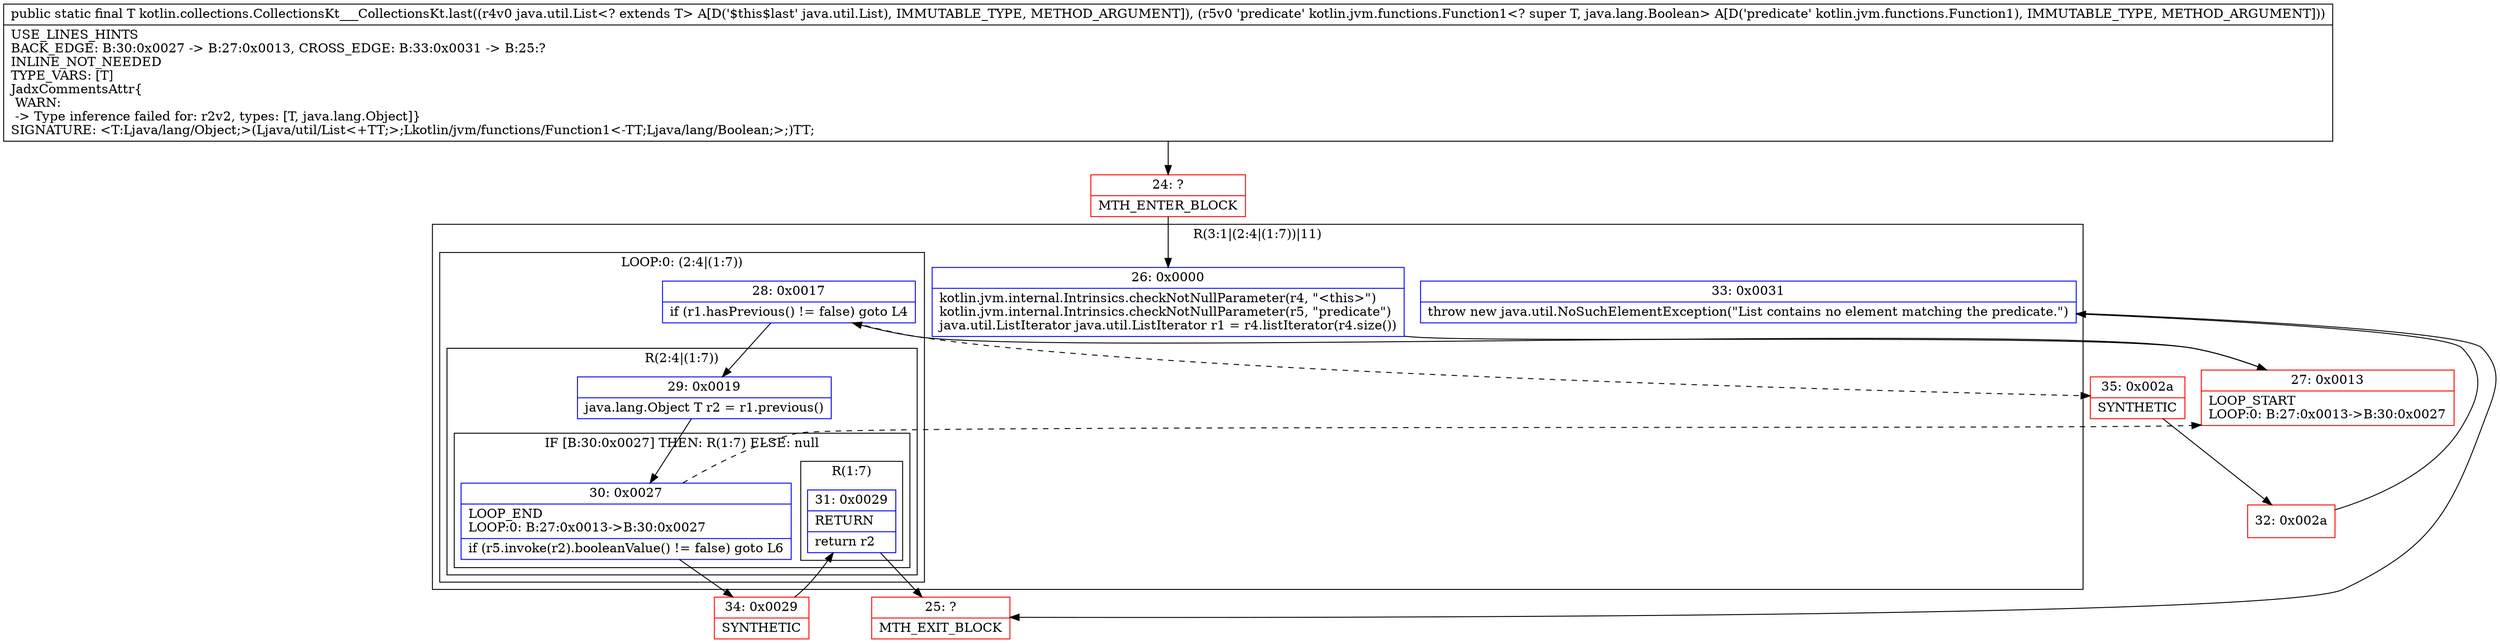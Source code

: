 digraph "CFG forkotlin.collections.CollectionsKt___CollectionsKt.last(Ljava\/util\/List;Lkotlin\/jvm\/functions\/Function1;)Ljava\/lang\/Object;" {
subgraph cluster_Region_1135681337 {
label = "R(3:1|(2:4|(1:7))|11)";
node [shape=record,color=blue];
Node_26 [shape=record,label="{26\:\ 0x0000|kotlin.jvm.internal.Intrinsics.checkNotNullParameter(r4, \"\<this\>\")\lkotlin.jvm.internal.Intrinsics.checkNotNullParameter(r5, \"predicate\")\ljava.util.ListIterator java.util.ListIterator r1 = r4.listIterator(r4.size())\l}"];
subgraph cluster_LoopRegion_1327827208 {
label = "LOOP:0: (2:4|(1:7))";
node [shape=record,color=blue];
Node_28 [shape=record,label="{28\:\ 0x0017|if (r1.hasPrevious() != false) goto L4\l}"];
subgraph cluster_Region_960330238 {
label = "R(2:4|(1:7))";
node [shape=record,color=blue];
Node_29 [shape=record,label="{29\:\ 0x0019|java.lang.Object T r2 = r1.previous()\l}"];
subgraph cluster_IfRegion_1371042567 {
label = "IF [B:30:0x0027] THEN: R(1:7) ELSE: null";
node [shape=record,color=blue];
Node_30 [shape=record,label="{30\:\ 0x0027|LOOP_END\lLOOP:0: B:27:0x0013\-\>B:30:0x0027\l|if (r5.invoke(r2).booleanValue() != false) goto L6\l}"];
subgraph cluster_Region_440133342 {
label = "R(1:7)";
node [shape=record,color=blue];
Node_31 [shape=record,label="{31\:\ 0x0029|RETURN\l|return r2\l}"];
}
}
}
}
Node_33 [shape=record,label="{33\:\ 0x0031|throw new java.util.NoSuchElementException(\"List contains no element matching the predicate.\")\l}"];
}
Node_24 [shape=record,color=red,label="{24\:\ ?|MTH_ENTER_BLOCK\l}"];
Node_27 [shape=record,color=red,label="{27\:\ 0x0013|LOOP_START\lLOOP:0: B:27:0x0013\-\>B:30:0x0027\l}"];
Node_34 [shape=record,color=red,label="{34\:\ 0x0029|SYNTHETIC\l}"];
Node_25 [shape=record,color=red,label="{25\:\ ?|MTH_EXIT_BLOCK\l}"];
Node_35 [shape=record,color=red,label="{35\:\ 0x002a|SYNTHETIC\l}"];
Node_32 [shape=record,color=red,label="{32\:\ 0x002a}"];
MethodNode[shape=record,label="{public static final T kotlin.collections.CollectionsKt___CollectionsKt.last((r4v0 java.util.List\<? extends T\> A[D('$this$last' java.util.List), IMMUTABLE_TYPE, METHOD_ARGUMENT]), (r5v0 'predicate' kotlin.jvm.functions.Function1\<? super T, java.lang.Boolean\> A[D('predicate' kotlin.jvm.functions.Function1), IMMUTABLE_TYPE, METHOD_ARGUMENT]))  | USE_LINES_HINTS\lBACK_EDGE: B:30:0x0027 \-\> B:27:0x0013, CROSS_EDGE: B:33:0x0031 \-\> B:25:?\lINLINE_NOT_NEEDED\lTYPE_VARS: [T]\lJadxCommentsAttr\{\l WARN: \l \-\> Type inference failed for: r2v2, types: [T, java.lang.Object]\}\lSIGNATURE: \<T:Ljava\/lang\/Object;\>(Ljava\/util\/List\<+TT;\>;Lkotlin\/jvm\/functions\/Function1\<\-TT;Ljava\/lang\/Boolean;\>;)TT;\l}"];
MethodNode -> Node_24;Node_26 -> Node_27;
Node_28 -> Node_29;
Node_28 -> Node_35[style=dashed];
Node_29 -> Node_30;
Node_30 -> Node_27[style=dashed];
Node_30 -> Node_34;
Node_31 -> Node_25;
Node_33 -> Node_25;
Node_24 -> Node_26;
Node_27 -> Node_28;
Node_34 -> Node_31;
Node_35 -> Node_32;
Node_32 -> Node_33;
}

